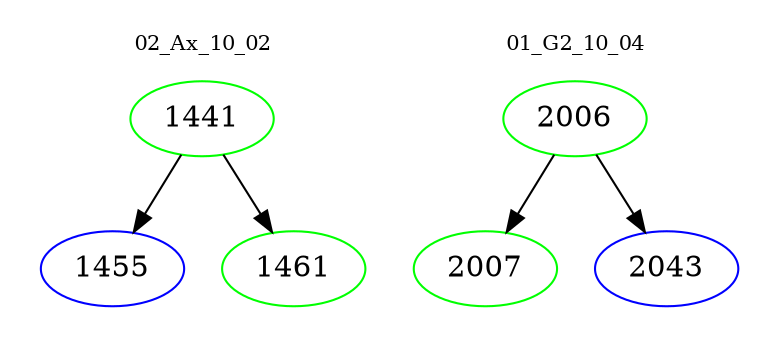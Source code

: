 digraph{
subgraph cluster_0 {
color = white
label = "02_Ax_10_02";
fontsize=10;
T0_1441 [label="1441", color="green"]
T0_1441 -> T0_1455 [color="black"]
T0_1455 [label="1455", color="blue"]
T0_1441 -> T0_1461 [color="black"]
T0_1461 [label="1461", color="green"]
}
subgraph cluster_1 {
color = white
label = "01_G2_10_04";
fontsize=10;
T1_2006 [label="2006", color="green"]
T1_2006 -> T1_2007 [color="black"]
T1_2007 [label="2007", color="green"]
T1_2006 -> T1_2043 [color="black"]
T1_2043 [label="2043", color="blue"]
}
}
